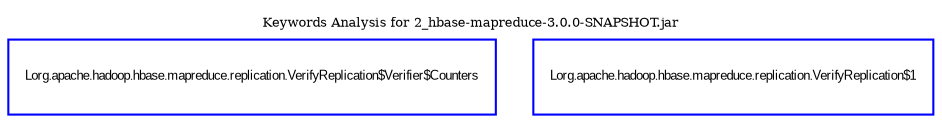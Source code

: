 digraph "DirectedGraph" {
graph [label = "Keywords Analysis for 2_hbase-mapreduce-3.0.0-SNAPSHOT.jar", labelloc=t, concentrate = true];center=true;fontsize=6;node [ color=blue,shape="box"fontsize=6,fontcolor=black,fontname=Arial];edge [ color=black,fontsize=6,fontcolor=black,fontname=Arial]; 
   "Lorg.apache.hadoop.hbase.mapreduce.replication.VerifyReplication$Verifier$Counters" [ label="Lorg.apache.hadoop.hbase.mapreduce.replication.VerifyReplication$Verifier$Counters"]
   "Lorg.apache.hadoop.hbase.mapreduce.replication.VerifyReplication$1" [ label="Lorg.apache.hadoop.hbase.mapreduce.replication.VerifyReplication$1"]

}